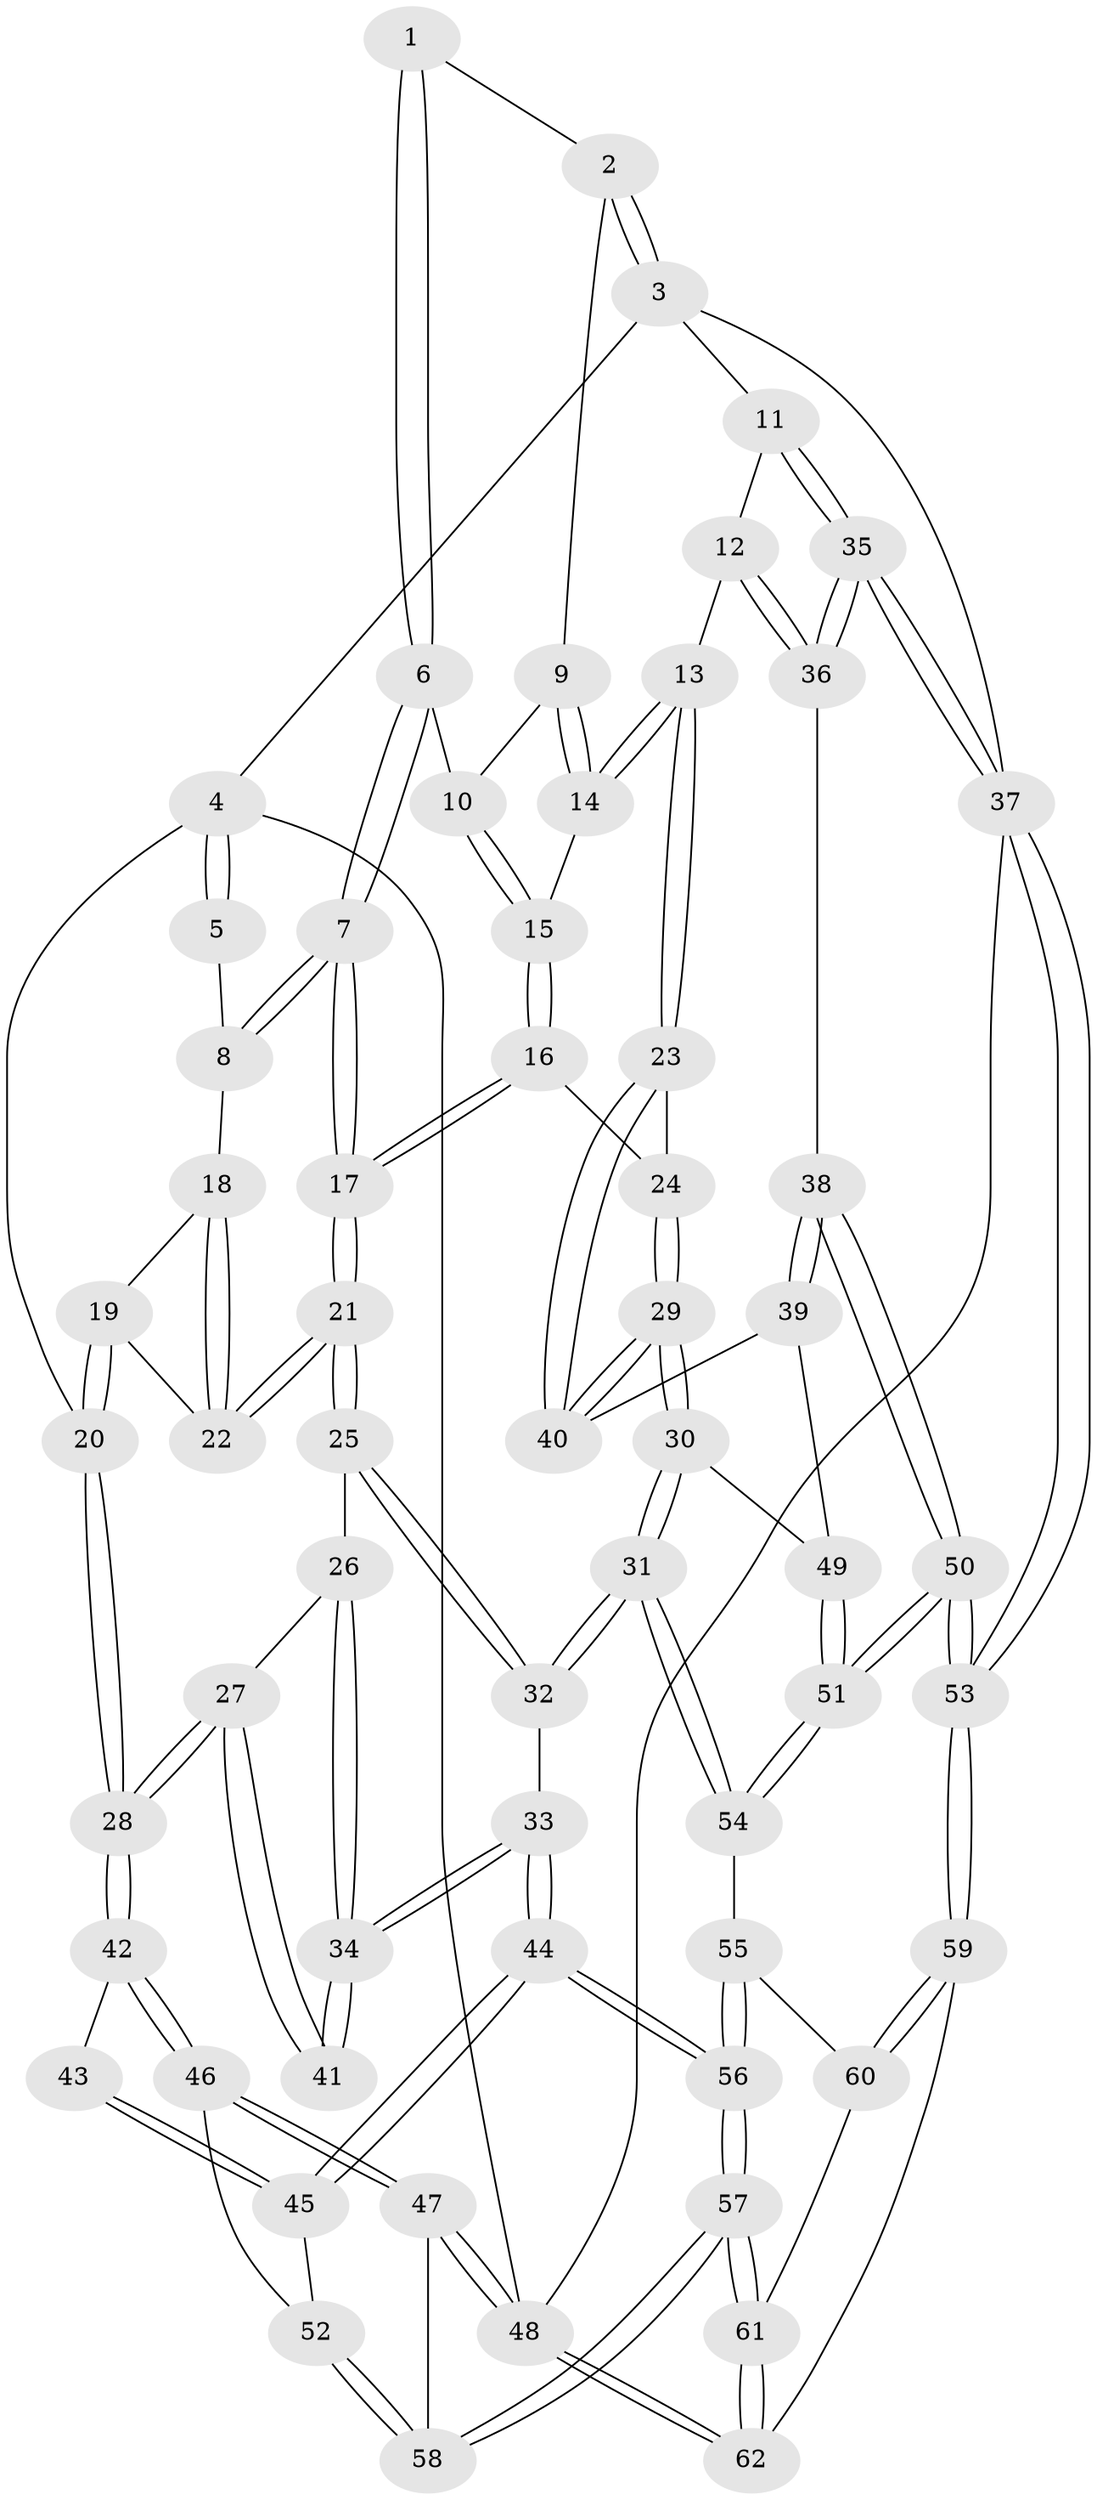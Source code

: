 // Generated by graph-tools (version 1.1) at 2025/17/03/09/25 04:17:17]
// undirected, 62 vertices, 152 edges
graph export_dot {
graph [start="1"]
  node [color=gray90,style=filled];
  1 [pos="+0.4215359636076337+0"];
  2 [pos="+0.8356982655016755+0"];
  3 [pos="+1+0"];
  4 [pos="+0+0"];
  5 [pos="+0.2287812135418854+0"];
  6 [pos="+0.5046353635559253+0.10979389723644195"];
  7 [pos="+0.43733748947482853+0.1282893323550776"];
  8 [pos="+0.3508218630007345+0.08824854736581156"];
  9 [pos="+0.794654250419456+0"];
  10 [pos="+0.519727036135974+0.10917706206979845"];
  11 [pos="+1+0.20711210590609191"];
  12 [pos="+0.7647769619927844+0.3844937735406169"];
  13 [pos="+0.7530882393269743+0.3842772053065015"];
  14 [pos="+0.7138067461539471+0.21985855741520957"];
  15 [pos="+0.5677384750717966+0.17603582200586154"];
  16 [pos="+0.4900057509596834+0.39436472166952946"];
  17 [pos="+0.4418454764056524+0.3928938085424728"];
  18 [pos="+0.30650217130254087+0.14593691793047692"];
  19 [pos="+0.2402136128476725+0.1932493345798889"];
  20 [pos="+0+0.35471226528006683"];
  21 [pos="+0.43761874236916737+0.39445056340379214"];
  22 [pos="+0.3757195768838131+0.3010574249475654"];
  23 [pos="+0.7523419766153879+0.38478586726069125"];
  24 [pos="+0.4934263852101591+0.3952650189428023"];
  25 [pos="+0.4198467071581124+0.4056188332030594"];
  26 [pos="+0.3991208174022804+0.41209993112194887"];
  27 [pos="+0.2905474088596433+0.4421367350908786"];
  28 [pos="+0+0.3739211129713209"];
  29 [pos="+0.588034391292165+0.6683893898371334"];
  30 [pos="+0.5831814123919655+0.685402763335478"];
  31 [pos="+0.5656865624305845+0.7063925488514461"];
  32 [pos="+0.47258583471237325+0.697456750890496"];
  33 [pos="+0.41080606875701037+0.7170014132092262"];
  34 [pos="+0.39864280630819576+0.707922546783518"];
  35 [pos="+1+0.6264945603813873"];
  36 [pos="+0.9724800851845284+0.6420446144284686"];
  37 [pos="+1+1"];
  38 [pos="+0.9134427675539615+0.6844498425257151"];
  39 [pos="+0.7920600988331825+0.6701317185109513"];
  40 [pos="+0.7261730416007078+0.5084186995450118"];
  41 [pos="+0.32051989590607494+0.6558354686364716"];
  42 [pos="+0+0.4100498148429024"];
  43 [pos="+0.2715093949526172+0.6775183217134261"];
  44 [pos="+0.36502187459939445+0.8305975774568483"];
  45 [pos="+0.22262841272917885+0.7269765318860238"];
  46 [pos="+0+0.6059566370654856"];
  47 [pos="+0+0.7142591060623573"];
  48 [pos="+0+1"];
  49 [pos="+0.7606740233493198+0.6956154260591448"];
  50 [pos="+0.8529015686996733+0.9367888369308022"];
  51 [pos="+0.7467559944503066+0.8670231625567897"];
  52 [pos="+0.17555006066036785+0.748828897047485"];
  53 [pos="+1+1"];
  54 [pos="+0.6099519437616275+0.8447741127640948"];
  55 [pos="+0.6014468680883338+0.8559928358597664"];
  56 [pos="+0.34763498312569807+0.9395706146442466"];
  57 [pos="+0.2780977981836642+1"];
  58 [pos="+0.24589491278337355+0.9999175728676478"];
  59 [pos="+0.6783857289253736+1"];
  60 [pos="+0.5966282857743639+0.9421212242231976"];
  61 [pos="+0.2763770542509161+1"];
  62 [pos="+0.26442766395510203+1"];
  1 -- 2;
  1 -- 6;
  1 -- 6;
  2 -- 3;
  2 -- 3;
  2 -- 9;
  3 -- 4;
  3 -- 11;
  3 -- 37;
  4 -- 5;
  4 -- 5;
  4 -- 20;
  4 -- 48;
  5 -- 8;
  6 -- 7;
  6 -- 7;
  6 -- 10;
  7 -- 8;
  7 -- 8;
  7 -- 17;
  7 -- 17;
  8 -- 18;
  9 -- 10;
  9 -- 14;
  9 -- 14;
  10 -- 15;
  10 -- 15;
  11 -- 12;
  11 -- 35;
  11 -- 35;
  12 -- 13;
  12 -- 36;
  12 -- 36;
  13 -- 14;
  13 -- 14;
  13 -- 23;
  13 -- 23;
  14 -- 15;
  15 -- 16;
  15 -- 16;
  16 -- 17;
  16 -- 17;
  16 -- 24;
  17 -- 21;
  17 -- 21;
  18 -- 19;
  18 -- 22;
  18 -- 22;
  19 -- 20;
  19 -- 20;
  19 -- 22;
  20 -- 28;
  20 -- 28;
  21 -- 22;
  21 -- 22;
  21 -- 25;
  21 -- 25;
  23 -- 24;
  23 -- 40;
  23 -- 40;
  24 -- 29;
  24 -- 29;
  25 -- 26;
  25 -- 32;
  25 -- 32;
  26 -- 27;
  26 -- 34;
  26 -- 34;
  27 -- 28;
  27 -- 28;
  27 -- 41;
  27 -- 41;
  28 -- 42;
  28 -- 42;
  29 -- 30;
  29 -- 30;
  29 -- 40;
  29 -- 40;
  30 -- 31;
  30 -- 31;
  30 -- 49;
  31 -- 32;
  31 -- 32;
  31 -- 54;
  31 -- 54;
  32 -- 33;
  33 -- 34;
  33 -- 34;
  33 -- 44;
  33 -- 44;
  34 -- 41;
  34 -- 41;
  35 -- 36;
  35 -- 36;
  35 -- 37;
  35 -- 37;
  36 -- 38;
  37 -- 53;
  37 -- 53;
  37 -- 48;
  38 -- 39;
  38 -- 39;
  38 -- 50;
  38 -- 50;
  39 -- 40;
  39 -- 49;
  42 -- 43;
  42 -- 46;
  42 -- 46;
  43 -- 45;
  43 -- 45;
  44 -- 45;
  44 -- 45;
  44 -- 56;
  44 -- 56;
  45 -- 52;
  46 -- 47;
  46 -- 47;
  46 -- 52;
  47 -- 48;
  47 -- 48;
  47 -- 58;
  48 -- 62;
  48 -- 62;
  49 -- 51;
  49 -- 51;
  50 -- 51;
  50 -- 51;
  50 -- 53;
  50 -- 53;
  51 -- 54;
  51 -- 54;
  52 -- 58;
  52 -- 58;
  53 -- 59;
  53 -- 59;
  54 -- 55;
  55 -- 56;
  55 -- 56;
  55 -- 60;
  56 -- 57;
  56 -- 57;
  57 -- 58;
  57 -- 58;
  57 -- 61;
  57 -- 61;
  59 -- 60;
  59 -- 60;
  59 -- 62;
  60 -- 61;
  61 -- 62;
  61 -- 62;
}
